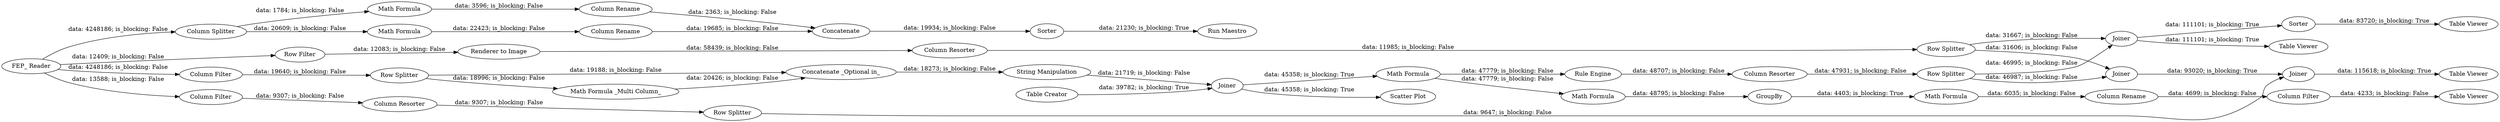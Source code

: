 digraph {
	"-4262452346309065009_15330" [label=Sorter]
	"-9112573661058229280_15312" [label=Joiner]
	"-9112573661058229280_15266" [label="Math Formula"]
	"-9112573661058229280_15287" [label="Row Splitter"]
	"-4262452346309065009_15326" [label="Column Rename"]
	"-9112573661058229280_15303" [label=Joiner]
	"-9112573661058229280_15293" [label="Table Viewer"]
	"-9112573661058229280_15268" [label="Concatenate _Optional in_"]
	"-9112573661058229280_15270" [label="Row Splitter"]
	"-9112573661058229280_15324" [label="Scatter Plot"]
	"-4262452346309065009_15327" [label=Concatenate]
	"-9112573661058229280_15289" [label="Row Splitter"]
	"-9112573661058229280_15302" [label=Joiner]
	"-9112573661058229280_15291" [label="Table Viewer"]
	"-9112573661058229280_15298" [label="Renderer to Image"]
	"-4262452346309065009_15329" [label="Math Formula"]
	"-9112573661058229280_15276" [label="Row Filter"]
	"-9112573661058229280_15265" [label="Rule Engine"]
	"-9112573661058229280_15314" [label="Column Filter"]
	"-9112573661058229280_15306" [label="Column Filter"]
	"-9112573661058229280_15273" [label="String Manipulation"]
	"-9112573661058229280_15320" [label="Run Maestro"]
	"-4262452346309065009_15325" [label="Column Splitter"]
	"-9112573661058229280_15263" [label="FEP_ Reader"]
	"-9112573661058229280_15315" [label="Table Viewer"]
	"-9112573661058229280_15281" [label="Column Filter"]
	"-9112573661058229280_15292" [label="Column Resorter"]
	"-9112573661058229280_15311" [label="Math Formula"]
	"-9112573661058229280_15316" [label="Row Splitter"]
	"-4262452346309065009_15328" [label="Math Formula"]
	"-4262452346309065009_15321" [label="Column Rename"]
	"-9112573661058229280_15290" [label=Sorter]
	"-9112573661058229280_15299" [label="Column Resorter"]
	"-9112573661058229280_15310" [label=GroupBy]
	"-9112573661058229280_15307" [label="Math Formula"]
	"-9112573661058229280_15267" [label="Math Formula _Multi Column_"]
	"-9112573661058229280_15319" [label="Column Resorter"]
	"-9112573661058229280_15272" [label=Joiner]
	"-9112573661058229280_15294" [label="Table Viewer"]
	"-9112573661058229280_15313" [label="Column Rename"]
	"-9112573661058229280_15269" [label="Table Creator"]
	"-9112573661058229280_15319" -> "-9112573661058229280_15316" [label="data: 9307; is_blocking: False"]
	"-9112573661058229280_15267" -> "-9112573661058229280_15268" [label="data: 20426; is_blocking: False"]
	"-9112573661058229280_15263" -> "-9112573661058229280_15281" [label="data: 4248186; is_blocking: False"]
	"-9112573661058229280_15307" -> "-9112573661058229280_15310" [label="data: 48795; is_blocking: False"]
	"-9112573661058229280_15313" -> "-9112573661058229280_15314" [label="data: 4699; is_blocking: False"]
	"-9112573661058229280_15303" -> "-9112573661058229280_15290" [label="data: 111101; is_blocking: True"]
	"-9112573661058229280_15272" -> "-9112573661058229280_15266" [label="data: 45358; is_blocking: True"]
	"-4262452346309065009_15330" -> "-9112573661058229280_15320" [label="data: 21230; is_blocking: True"]
	"-9112573661058229280_15302" -> "-9112573661058229280_15312" [label="data: 93020; is_blocking: True"]
	"-9112573661058229280_15266" -> "-9112573661058229280_15307" [label="data: 47779; is_blocking: False"]
	"-9112573661058229280_15287" -> "-9112573661058229280_15302" [label="data: 31606; is_blocking: False"]
	"-4262452346309065009_15328" -> "-4262452346309065009_15321" [label="data: 22423; is_blocking: False"]
	"-9112573661058229280_15289" -> "-9112573661058229280_15303" [label="data: 46995; is_blocking: False"]
	"-9112573661058229280_15273" -> "-9112573661058229280_15272" [label="data: 21719; is_blocking: False"]
	"-4262452346309065009_15325" -> "-4262452346309065009_15328" [label="data: 20609; is_blocking: False"]
	"-4262452346309065009_15329" -> "-4262452346309065009_15326" [label="data: 3596; is_blocking: False"]
	"-9112573661058229280_15298" -> "-9112573661058229280_15299" [label="data: 58439; is_blocking: False"]
	"-9112573661058229280_15276" -> "-9112573661058229280_15298" [label="data: 12083; is_blocking: False"]
	"-4262452346309065009_15327" -> "-4262452346309065009_15330" [label="data: 19934; is_blocking: False"]
	"-9112573661058229280_15303" -> "-9112573661058229280_15294" [label="data: 111101; is_blocking: True"]
	"-9112573661058229280_15312" -> "-9112573661058229280_15293" [label="data: 115618; is_blocking: True"]
	"-9112573661058229280_15269" -> "-9112573661058229280_15272" [label="data: 39782; is_blocking: True"]
	"-9112573661058229280_15299" -> "-9112573661058229280_15287" [label="data: 11985; is_blocking: False"]
	"-9112573661058229280_15270" -> "-9112573661058229280_15267" [label="data: 18996; is_blocking: False"]
	"-9112573661058229280_15306" -> "-9112573661058229280_15319" [label="data: 9307; is_blocking: False"]
	"-9112573661058229280_15311" -> "-9112573661058229280_15313" [label="data: 6035; is_blocking: False"]
	"-4262452346309065009_15325" -> "-4262452346309065009_15329" [label="data: 1784; is_blocking: False"]
	"-9112573661058229280_15272" -> "-9112573661058229280_15324" [label="data: 45358; is_blocking: True"]
	"-9112573661058229280_15292" -> "-9112573661058229280_15289" [label="data: 47931; is_blocking: False"]
	"-9112573661058229280_15281" -> "-9112573661058229280_15270" [label="data: 19640; is_blocking: False"]
	"-4262452346309065009_15321" -> "-4262452346309065009_15327" [label="data: 19685; is_blocking: False"]
	"-9112573661058229280_15310" -> "-9112573661058229280_15311" [label="data: 4403; is_blocking: True"]
	"-9112573661058229280_15270" -> "-9112573661058229280_15268" [label="data: 19188; is_blocking: False"]
	"-9112573661058229280_15263" -> "-9112573661058229280_15276" [label="data: 12409; is_blocking: False"]
	"-9112573661058229280_15287" -> "-9112573661058229280_15303" [label="data: 31667; is_blocking: False"]
	"-4262452346309065009_15326" -> "-4262452346309065009_15327" [label="data: 2363; is_blocking: False"]
	"-9112573661058229280_15268" -> "-9112573661058229280_15273" [label="data: 18273; is_blocking: False"]
	"-9112573661058229280_15289" -> "-9112573661058229280_15302" [label="data: 46987; is_blocking: False"]
	"-9112573661058229280_15316" -> "-9112573661058229280_15312" [label="data: 9647; is_blocking: False"]
	"-9112573661058229280_15263" -> "-9112573661058229280_15306" [label="data: 13588; is_blocking: False"]
	"-9112573661058229280_15266" -> "-9112573661058229280_15265" [label="data: 47779; is_blocking: False"]
	"-9112573661058229280_15265" -> "-9112573661058229280_15292" [label="data: 48707; is_blocking: False"]
	"-9112573661058229280_15263" -> "-4262452346309065009_15325" [label="data: 4248186; is_blocking: False"]
	"-9112573661058229280_15290" -> "-9112573661058229280_15291" [label="data: 83720; is_blocking: True"]
	"-9112573661058229280_15314" -> "-9112573661058229280_15315" [label="data: 4233; is_blocking: False"]
	rankdir=LR
}
